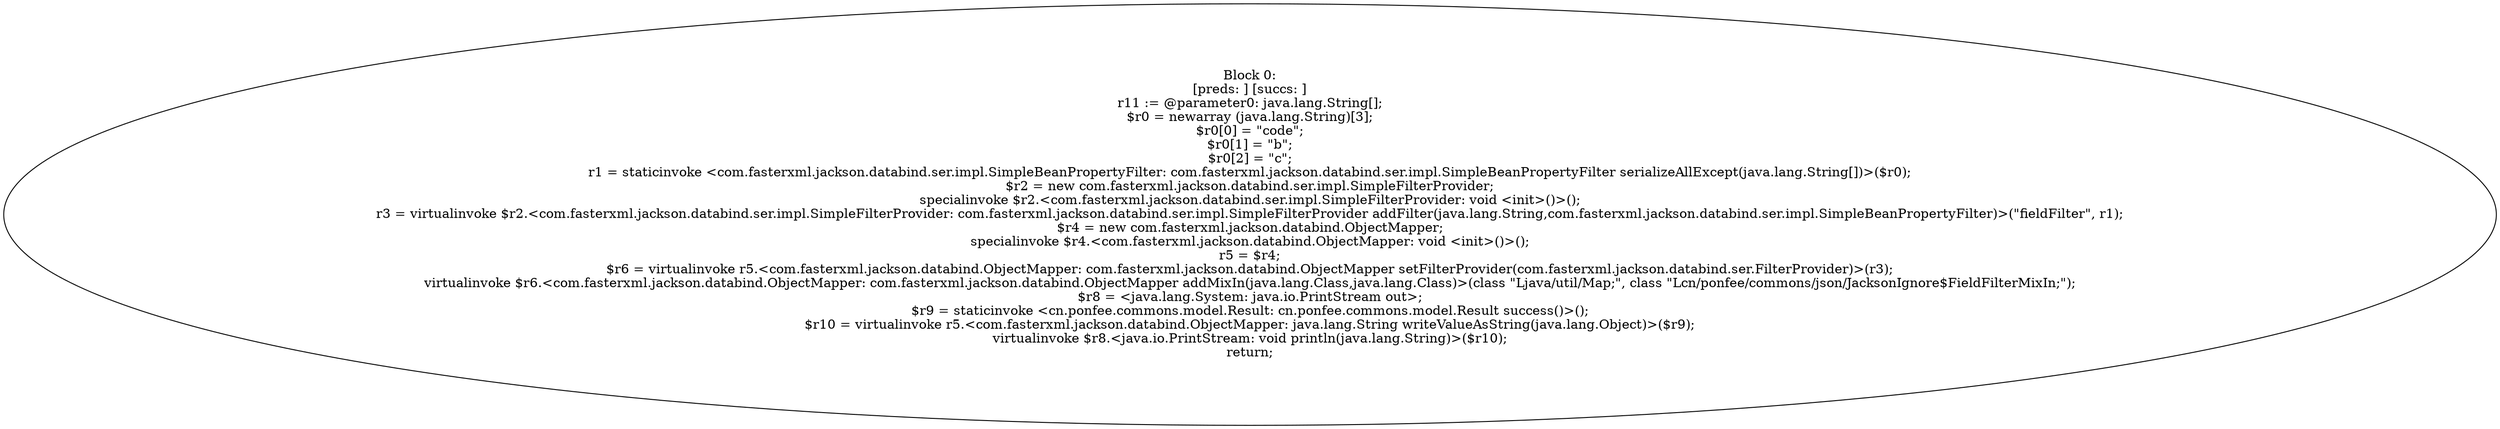 digraph "unitGraph" {
    "Block 0:
[preds: ] [succs: ]
r11 := @parameter0: java.lang.String[];
$r0 = newarray (java.lang.String)[3];
$r0[0] = \"code\";
$r0[1] = \"b\";
$r0[2] = \"c\";
r1 = staticinvoke <com.fasterxml.jackson.databind.ser.impl.SimpleBeanPropertyFilter: com.fasterxml.jackson.databind.ser.impl.SimpleBeanPropertyFilter serializeAllExcept(java.lang.String[])>($r0);
$r2 = new com.fasterxml.jackson.databind.ser.impl.SimpleFilterProvider;
specialinvoke $r2.<com.fasterxml.jackson.databind.ser.impl.SimpleFilterProvider: void <init>()>();
r3 = virtualinvoke $r2.<com.fasterxml.jackson.databind.ser.impl.SimpleFilterProvider: com.fasterxml.jackson.databind.ser.impl.SimpleFilterProvider addFilter(java.lang.String,com.fasterxml.jackson.databind.ser.impl.SimpleBeanPropertyFilter)>(\"fieldFilter\", r1);
$r4 = new com.fasterxml.jackson.databind.ObjectMapper;
specialinvoke $r4.<com.fasterxml.jackson.databind.ObjectMapper: void <init>()>();
r5 = $r4;
$r6 = virtualinvoke r5.<com.fasterxml.jackson.databind.ObjectMapper: com.fasterxml.jackson.databind.ObjectMapper setFilterProvider(com.fasterxml.jackson.databind.ser.FilterProvider)>(r3);
virtualinvoke $r6.<com.fasterxml.jackson.databind.ObjectMapper: com.fasterxml.jackson.databind.ObjectMapper addMixIn(java.lang.Class,java.lang.Class)>(class \"Ljava/util/Map;\", class \"Lcn/ponfee/commons/json/JacksonIgnore$FieldFilterMixIn;\");
$r8 = <java.lang.System: java.io.PrintStream out>;
$r9 = staticinvoke <cn.ponfee.commons.model.Result: cn.ponfee.commons.model.Result success()>();
$r10 = virtualinvoke r5.<com.fasterxml.jackson.databind.ObjectMapper: java.lang.String writeValueAsString(java.lang.Object)>($r9);
virtualinvoke $r8.<java.io.PrintStream: void println(java.lang.String)>($r10);
return;
"
}
